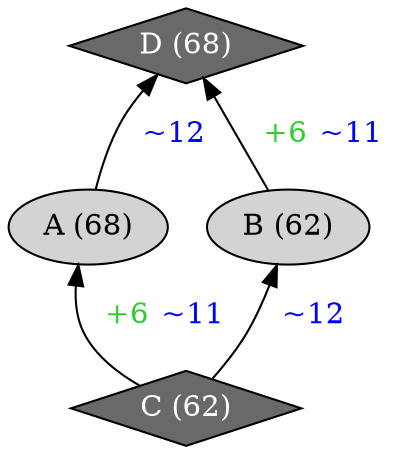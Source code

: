 digraph modelSetLattice{
rankdir="BT"
1 [label=<A (68)>, style="filled", fillcolor="lightgray"]
2 [label=<B (62)>, style="filled", fillcolor="lightgray"]
3 [label=<C (62)>, style="filled", shape="diamond", fillcolor="dimgray", fontcolor="white"]
4 [label=<D (68)>, style="filled", shape="diamond", fillcolor="dimgray", fontcolor="white"]
1 -> 4 [label=<  <font color="blue">~12</font>  >]
2 -> 4 [label=<  <font color="limegreen">+6</font> <font color="blue">~11</font>  >]
3 -> 1 [label=<  <font color="limegreen">+6</font> <font color="blue">~11</font>  >]
3 -> 2 [label=<  <font color="blue">~12</font>  >]
}
